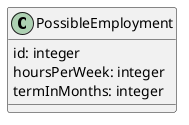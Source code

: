 @startuml
class PossibleEmployment {
    id: integer
'   Возможный объем привлечения (часов в неделю)
    hoursPerWeek: integer
'   Длительность привлечения (месяцев)
    termInMonths: integer
}
@enduml